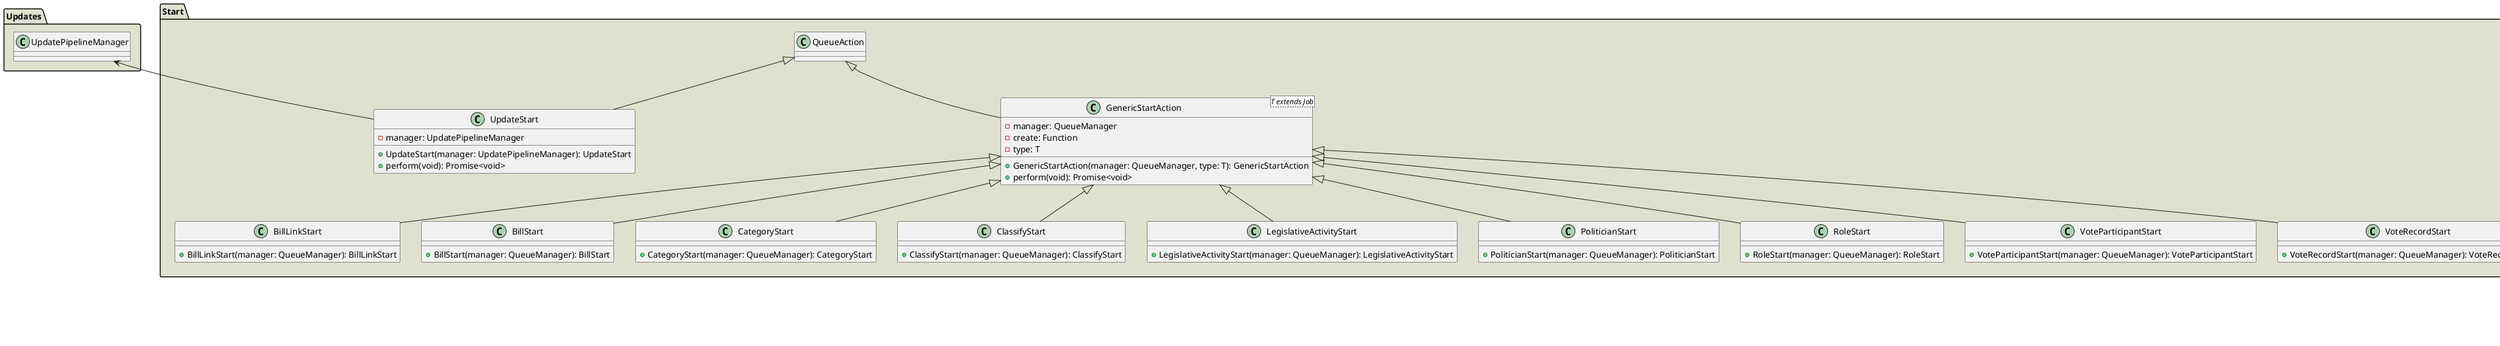 @startuml
package QueueManagers #e0e0d1 {
    class QueueAction
    class QueueManager
}
package Updates #e0e0d1 {
    class UpdatePipelineManager
}

package Jobs #e0e0d1 {
    class Job
    class BillPDFFinderJob
    class BillPDFFetchJob
    class BillFetchJob
    class CategoryGenerationJob
    class ClassificationJob
    class LegislativeActivityFetchJob
    class PoliticianFetchJob
    class RoleFetchJob
    class VoteParticipantFetchJob
    class VoteRecordFetchJob
}

package Start #e0e0d1 {
    class GenericStartAction<T extends Job> extends QueueAction {
        - manager: QueueManager
        - create: Function
        - type: T
        + GenericStartAction(manager: QueueManager, type: T): GenericStartAction
        + perform(void): Promise<void>
    }

    class UpdateStart extends QueueAction {
        - manager: UpdatePipelineManager
        + UpdateStart(manager: UpdatePipelineManager): UpdateStart
        + perform(void): Promise<void>
    }
    UpdatePipelineManager <-- UpdateStart

    class BillLinkStart extends GenericStartAction {
        + BillLinkStart(manager: QueueManager): BillLinkStart
    }

    class BillStart extends GenericStartAction {
        + BillStart(manager: QueueManager): BillStart
    }

    class CategoryStart extends GenericStartAction {
        + CategoryStart(manager: QueueManager): CategoryStart
    }

    class ClassifyStart extends GenericStartAction {
        + ClassifyStart(manager: QueueManager): ClassifyStart
    }

    class LegislativeActivityStart extends GenericStartAction {
        + LegislativeActivityStart(manager: QueueManager): LegislativeActivityStart
    }

    class PoliticianStart extends GenericStartAction {
        + PoliticianStart(manager: QueueManager): PoliticianStart
    }

    class RoleStart extends GenericStartAction {
        + RoleStart(manager: QueueManager): RoleStart
    }

    class VoteParticipantStart extends GenericStartAction {
        + VoteParticipantStart(manager: QueueManager): VoteParticipantStart
    }

    class VoteRecordStart extends GenericStartAction {
        + VoteRecordStart(manager: QueueManager): VoteRecordStart
    }
}
Start --> Jobs

@enduml